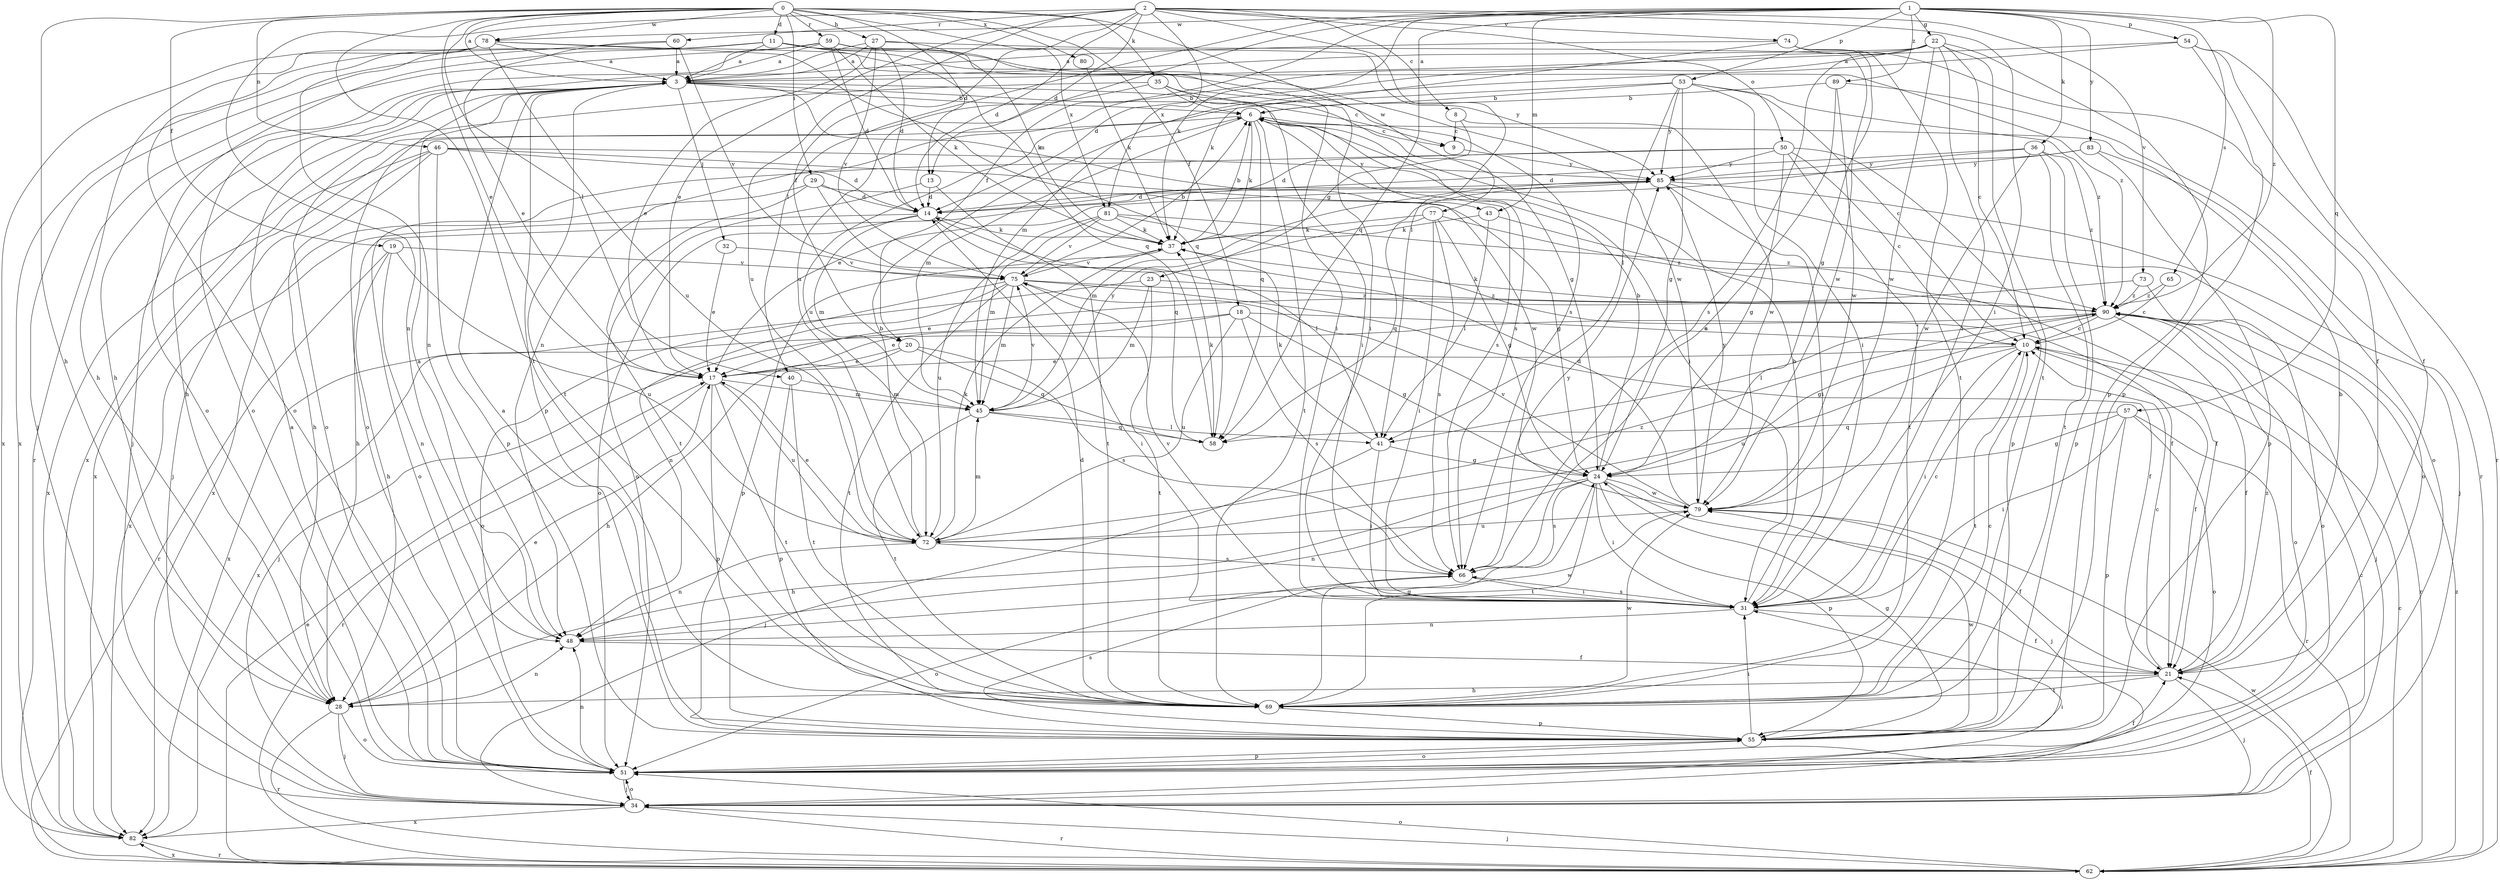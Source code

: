 strict digraph  {
0;
1;
2;
3;
6;
8;
9;
10;
11;
13;
14;
17;
18;
19;
20;
21;
22;
23;
24;
27;
28;
29;
31;
32;
34;
35;
36;
37;
40;
41;
43;
45;
46;
48;
50;
51;
53;
54;
55;
57;
58;
59;
60;
62;
65;
66;
69;
72;
73;
74;
75;
77;
78;
79;
80;
81;
82;
83;
85;
89;
90;
0 -> 3  [label=a];
0 -> 11  [label=d];
0 -> 13  [label=d];
0 -> 17  [label=e];
0 -> 18  [label=f];
0 -> 19  [label=f];
0 -> 27  [label=h];
0 -> 28  [label=h];
0 -> 29  [label=i];
0 -> 35  [label=k];
0 -> 40  [label=l];
0 -> 46  [label=n];
0 -> 59  [label=r];
0 -> 69  [label=t];
0 -> 77  [label=w];
0 -> 78  [label=w];
0 -> 80  [label=x];
0 -> 81  [label=x];
1 -> 20  [label=f];
1 -> 22  [label=g];
1 -> 36  [label=k];
1 -> 37  [label=k];
1 -> 40  [label=l];
1 -> 43  [label=m];
1 -> 53  [label=p];
1 -> 54  [label=p];
1 -> 57  [label=q];
1 -> 58  [label=q];
1 -> 65  [label=s];
1 -> 72  [label=u];
1 -> 78  [label=w];
1 -> 83  [label=y];
1 -> 89  [label=z];
1 -> 90  [label=z];
2 -> 8  [label=c];
2 -> 13  [label=d];
2 -> 14  [label=d];
2 -> 17  [label=e];
2 -> 20  [label=f];
2 -> 31  [label=i];
2 -> 41  [label=l];
2 -> 48  [label=n];
2 -> 50  [label=o];
2 -> 60  [label=r];
2 -> 72  [label=u];
2 -> 73  [label=v];
2 -> 74  [label=v];
2 -> 81  [label=x];
3 -> 6  [label=b];
3 -> 9  [label=c];
3 -> 28  [label=h];
3 -> 32  [label=j];
3 -> 34  [label=j];
3 -> 43  [label=m];
3 -> 51  [label=o];
3 -> 55  [label=p];
3 -> 66  [label=s];
3 -> 69  [label=t];
6 -> 9  [label=c];
6 -> 31  [label=i];
6 -> 37  [label=k];
6 -> 45  [label=m];
6 -> 58  [label=q];
6 -> 66  [label=s];
6 -> 69  [label=t];
6 -> 82  [label=x];
8 -> 9  [label=c];
8 -> 23  [label=g];
8 -> 79  [label=w];
9 -> 85  [label=y];
10 -> 17  [label=e];
10 -> 21  [label=f];
10 -> 31  [label=i];
10 -> 69  [label=t];
10 -> 72  [label=u];
11 -> 3  [label=a];
11 -> 31  [label=i];
11 -> 34  [label=j];
11 -> 51  [label=o];
11 -> 58  [label=q];
11 -> 66  [label=s];
11 -> 79  [label=w];
11 -> 82  [label=x];
13 -> 14  [label=d];
13 -> 51  [label=o];
13 -> 69  [label=t];
14 -> 37  [label=k];
14 -> 41  [label=l];
14 -> 45  [label=m];
14 -> 51  [label=o];
14 -> 82  [label=x];
17 -> 45  [label=m];
17 -> 55  [label=p];
17 -> 62  [label=r];
17 -> 69  [label=t];
17 -> 72  [label=u];
18 -> 10  [label=c];
18 -> 17  [label=e];
18 -> 24  [label=g];
18 -> 34  [label=j];
18 -> 66  [label=s];
18 -> 72  [label=u];
19 -> 28  [label=h];
19 -> 48  [label=n];
19 -> 62  [label=r];
19 -> 72  [label=u];
19 -> 75  [label=v];
20 -> 17  [label=e];
20 -> 28  [label=h];
20 -> 58  [label=q];
20 -> 66  [label=s];
21 -> 6  [label=b];
21 -> 10  [label=c];
21 -> 28  [label=h];
21 -> 34  [label=j];
21 -> 69  [label=t];
21 -> 90  [label=z];
22 -> 3  [label=a];
22 -> 10  [label=c];
22 -> 14  [label=d];
22 -> 31  [label=i];
22 -> 48  [label=n];
22 -> 55  [label=p];
22 -> 66  [label=s];
22 -> 69  [label=t];
22 -> 79  [label=w];
23 -> 45  [label=m];
23 -> 69  [label=t];
23 -> 82  [label=x];
23 -> 90  [label=z];
24 -> 6  [label=b];
24 -> 28  [label=h];
24 -> 31  [label=i];
24 -> 34  [label=j];
24 -> 48  [label=n];
24 -> 55  [label=p];
24 -> 66  [label=s];
24 -> 69  [label=t];
24 -> 79  [label=w];
27 -> 3  [label=a];
27 -> 14  [label=d];
27 -> 17  [label=e];
27 -> 37  [label=k];
27 -> 51  [label=o];
27 -> 75  [label=v];
27 -> 79  [label=w];
28 -> 17  [label=e];
28 -> 34  [label=j];
28 -> 48  [label=n];
28 -> 51  [label=o];
28 -> 62  [label=r];
29 -> 14  [label=d];
29 -> 24  [label=g];
29 -> 51  [label=o];
29 -> 58  [label=q];
29 -> 69  [label=t];
31 -> 6  [label=b];
31 -> 10  [label=c];
31 -> 21  [label=f];
31 -> 48  [label=n];
31 -> 66  [label=s];
31 -> 75  [label=v];
32 -> 17  [label=e];
32 -> 75  [label=v];
34 -> 10  [label=c];
34 -> 31  [label=i];
34 -> 51  [label=o];
34 -> 62  [label=r];
34 -> 82  [label=x];
35 -> 6  [label=b];
35 -> 24  [label=g];
35 -> 31  [label=i];
35 -> 51  [label=o];
35 -> 82  [label=x];
36 -> 14  [label=d];
36 -> 55  [label=p];
36 -> 69  [label=t];
36 -> 79  [label=w];
36 -> 85  [label=y];
36 -> 90  [label=z];
37 -> 6  [label=b];
37 -> 55  [label=p];
37 -> 75  [label=v];
40 -> 45  [label=m];
40 -> 55  [label=p];
40 -> 69  [label=t];
41 -> 24  [label=g];
41 -> 31  [label=i];
41 -> 34  [label=j];
41 -> 37  [label=k];
43 -> 21  [label=f];
43 -> 37  [label=k];
43 -> 41  [label=l];
45 -> 41  [label=l];
45 -> 58  [label=q];
45 -> 69  [label=t];
45 -> 75  [label=v];
45 -> 85  [label=y];
46 -> 14  [label=d];
46 -> 28  [label=h];
46 -> 34  [label=j];
46 -> 55  [label=p];
46 -> 79  [label=w];
46 -> 82  [label=x];
46 -> 85  [label=y];
48 -> 3  [label=a];
48 -> 21  [label=f];
48 -> 79  [label=w];
50 -> 10  [label=c];
50 -> 14  [label=d];
50 -> 24  [label=g];
50 -> 55  [label=p];
50 -> 69  [label=t];
50 -> 82  [label=x];
50 -> 85  [label=y];
51 -> 3  [label=a];
51 -> 21  [label=f];
51 -> 34  [label=j];
51 -> 48  [label=n];
51 -> 55  [label=p];
53 -> 6  [label=b];
53 -> 10  [label=c];
53 -> 24  [label=g];
53 -> 31  [label=i];
53 -> 41  [label=l];
53 -> 72  [label=u];
53 -> 85  [label=y];
53 -> 90  [label=z];
54 -> 3  [label=a];
54 -> 21  [label=f];
54 -> 45  [label=m];
54 -> 55  [label=p];
54 -> 62  [label=r];
55 -> 3  [label=a];
55 -> 24  [label=g];
55 -> 31  [label=i];
55 -> 51  [label=o];
55 -> 66  [label=s];
55 -> 79  [label=w];
57 -> 24  [label=g];
57 -> 31  [label=i];
57 -> 51  [label=o];
57 -> 55  [label=p];
57 -> 58  [label=q];
57 -> 62  [label=r];
58 -> 37  [label=k];
59 -> 3  [label=a];
59 -> 14  [label=d];
59 -> 28  [label=h];
59 -> 31  [label=i];
59 -> 37  [label=k];
59 -> 62  [label=r];
59 -> 85  [label=y];
60 -> 3  [label=a];
60 -> 17  [label=e];
60 -> 48  [label=n];
60 -> 75  [label=v];
62 -> 10  [label=c];
62 -> 17  [label=e];
62 -> 21  [label=f];
62 -> 34  [label=j];
62 -> 51  [label=o];
62 -> 79  [label=w];
62 -> 82  [label=x];
62 -> 90  [label=z];
65 -> 10  [label=c];
65 -> 90  [label=z];
66 -> 31  [label=i];
66 -> 51  [label=o];
66 -> 85  [label=y];
69 -> 10  [label=c];
69 -> 14  [label=d];
69 -> 24  [label=g];
69 -> 55  [label=p];
69 -> 79  [label=w];
72 -> 6  [label=b];
72 -> 17  [label=e];
72 -> 37  [label=k];
72 -> 45  [label=m];
72 -> 48  [label=n];
72 -> 66  [label=s];
72 -> 90  [label=z];
73 -> 17  [label=e];
73 -> 51  [label=o];
73 -> 90  [label=z];
74 -> 3  [label=a];
74 -> 21  [label=f];
74 -> 24  [label=g];
74 -> 37  [label=k];
74 -> 69  [label=t];
75 -> 6  [label=b];
75 -> 21  [label=f];
75 -> 31  [label=i];
75 -> 45  [label=m];
75 -> 48  [label=n];
75 -> 51  [label=o];
75 -> 69  [label=t];
75 -> 90  [label=z];
77 -> 24  [label=g];
77 -> 31  [label=i];
77 -> 37  [label=k];
77 -> 58  [label=q];
77 -> 66  [label=s];
77 -> 90  [label=z];
78 -> 3  [label=a];
78 -> 28  [label=h];
78 -> 51  [label=o];
78 -> 58  [label=q];
78 -> 72  [label=u];
78 -> 82  [label=x];
78 -> 90  [label=z];
79 -> 14  [label=d];
79 -> 21  [label=f];
79 -> 72  [label=u];
79 -> 75  [label=v];
79 -> 85  [label=y];
80 -> 37  [label=k];
81 -> 21  [label=f];
81 -> 37  [label=k];
81 -> 45  [label=m];
81 -> 72  [label=u];
81 -> 75  [label=v];
81 -> 90  [label=z];
82 -> 62  [label=r];
83 -> 17  [label=e];
83 -> 51  [label=o];
83 -> 55  [label=p];
83 -> 85  [label=y];
85 -> 14  [label=d];
85 -> 28  [label=h];
85 -> 31  [label=i];
85 -> 34  [label=j];
85 -> 45  [label=m];
85 -> 51  [label=o];
89 -> 6  [label=b];
89 -> 62  [label=r];
89 -> 66  [label=s];
89 -> 79  [label=w];
90 -> 10  [label=c];
90 -> 21  [label=f];
90 -> 24  [label=g];
90 -> 34  [label=j];
90 -> 37  [label=k];
90 -> 41  [label=l];
90 -> 51  [label=o];
90 -> 62  [label=r];
90 -> 82  [label=x];
}
